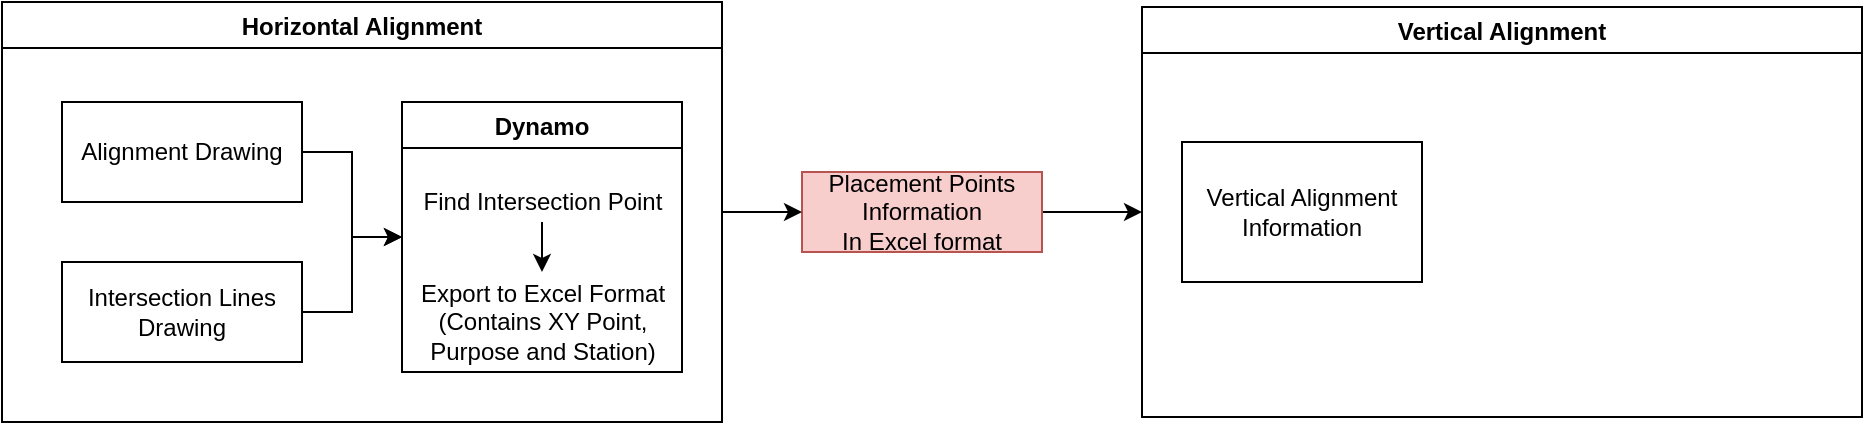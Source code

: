 <mxfile version="18.0.6" type="github"><diagram id="MK9l8ks_u4rG-nRjyHyr" name="Page-1"><mxGraphModel dx="696" dy="585" grid="1" gridSize="10" guides="1" tooltips="1" connect="1" arrows="1" fold="1" page="0" pageScale="1" pageWidth="1169" pageHeight="827" math="0" shadow="0"><root><mxCell id="0"/><mxCell id="1" parent="0"/><mxCell id="qtG5wZjU75cwOi6LAXTQ-15" style="edgeStyle=orthogonalEdgeStyle;rounded=0;orthogonalLoop=1;jettySize=auto;html=1;entryX=0;entryY=0.5;entryDx=0;entryDy=0;" edge="1" parent="1" source="qtG5wZjU75cwOi6LAXTQ-2" target="qtG5wZjU75cwOi6LAXTQ-14"><mxGeometry relative="1" as="geometry"/></mxCell><mxCell id="qtG5wZjU75cwOi6LAXTQ-2" value="Placement Points Information&lt;br&gt;In Excel format" style="rounded=0;whiteSpace=wrap;html=1;fillColor=#f8cecc;strokeColor=#b85450;" vertex="1" parent="1"><mxGeometry x="440" y="125" width="120" height="40" as="geometry"/></mxCell><mxCell id="qtG5wZjU75cwOi6LAXTQ-13" style="edgeStyle=orthogonalEdgeStyle;rounded=0;orthogonalLoop=1;jettySize=auto;html=1;entryX=0;entryY=0.5;entryDx=0;entryDy=0;" edge="1" parent="1" source="qtG5wZjU75cwOi6LAXTQ-6" target="qtG5wZjU75cwOi6LAXTQ-2"><mxGeometry relative="1" as="geometry"/></mxCell><mxCell id="qtG5wZjU75cwOi6LAXTQ-6" value="Horizontal Alignment" style="swimlane;" vertex="1" parent="1"><mxGeometry x="40" y="40" width="360" height="210" as="geometry"/></mxCell><mxCell id="qtG5wZjU75cwOi6LAXTQ-7" style="edgeStyle=orthogonalEdgeStyle;rounded=0;orthogonalLoop=1;jettySize=auto;html=1;entryX=0;entryY=0.5;entryDx=0;entryDy=0;" edge="1" parent="qtG5wZjU75cwOi6LAXTQ-6" source="qtG5wZjU75cwOi6LAXTQ-3" target="qtG5wZjU75cwOi6LAXTQ-5"><mxGeometry relative="1" as="geometry"/></mxCell><mxCell id="qtG5wZjU75cwOi6LAXTQ-3" value="Alignment Drawing" style="rounded=0;whiteSpace=wrap;html=1;" vertex="1" parent="qtG5wZjU75cwOi6LAXTQ-6"><mxGeometry x="30" y="50" width="120" height="50" as="geometry"/></mxCell><mxCell id="qtG5wZjU75cwOi6LAXTQ-4" value="Intersection Lines Drawing" style="rounded=0;whiteSpace=wrap;html=1;" vertex="1" parent="qtG5wZjU75cwOi6LAXTQ-6"><mxGeometry x="30" y="130" width="120" height="50" as="geometry"/></mxCell><mxCell id="qtG5wZjU75cwOi6LAXTQ-9" style="edgeStyle=orthogonalEdgeStyle;rounded=0;orthogonalLoop=1;jettySize=auto;html=1;entryX=0;entryY=0.5;entryDx=0;entryDy=0;" edge="1" parent="qtG5wZjU75cwOi6LAXTQ-6" source="qtG5wZjU75cwOi6LAXTQ-4" target="qtG5wZjU75cwOi6LAXTQ-5"><mxGeometry relative="1" as="geometry"><mxPoint x="200" y="270" as="targetPoint"/></mxGeometry></mxCell><mxCell id="qtG5wZjU75cwOi6LAXTQ-5" value="Dynamo" style="swimlane;" vertex="1" parent="qtG5wZjU75cwOi6LAXTQ-6"><mxGeometry x="200" y="50" width="140" height="135" as="geometry"/></mxCell><mxCell id="qtG5wZjU75cwOi6LAXTQ-10" value="Find Intersection Point" style="text;html=1;align=center;verticalAlign=middle;resizable=0;points=[];autosize=1;strokeColor=none;fillColor=none;" vertex="1" parent="qtG5wZjU75cwOi6LAXTQ-5"><mxGeometry x="5" y="40" width="130" height="20" as="geometry"/></mxCell><mxCell id="qtG5wZjU75cwOi6LAXTQ-11" value="Export to Excel Format&lt;br&gt;(Contains XY Point,&lt;br&gt;Purpose and Station)" style="text;html=1;align=center;verticalAlign=middle;resizable=0;points=[];autosize=1;strokeColor=none;fillColor=none;" vertex="1" parent="qtG5wZjU75cwOi6LAXTQ-5"><mxGeometry y="85" width="140" height="50" as="geometry"/></mxCell><mxCell id="qtG5wZjU75cwOi6LAXTQ-12" value="" style="edgeStyle=orthogonalEdgeStyle;rounded=0;orthogonalLoop=1;jettySize=auto;html=1;" edge="1" parent="qtG5wZjU75cwOi6LAXTQ-5" source="qtG5wZjU75cwOi6LAXTQ-10" target="qtG5wZjU75cwOi6LAXTQ-11"><mxGeometry relative="1" as="geometry"/></mxCell><mxCell id="qtG5wZjU75cwOi6LAXTQ-14" value="Vertical Alignment" style="swimlane;" vertex="1" parent="1"><mxGeometry x="610" y="42.5" width="360" height="205" as="geometry"/></mxCell><mxCell id="qtG5wZjU75cwOi6LAXTQ-16" value="Vertical Alignment Information" style="rounded=0;whiteSpace=wrap;html=1;" vertex="1" parent="qtG5wZjU75cwOi6LAXTQ-14"><mxGeometry x="20" y="67.5" width="120" height="70" as="geometry"/></mxCell></root></mxGraphModel></diagram></mxfile>